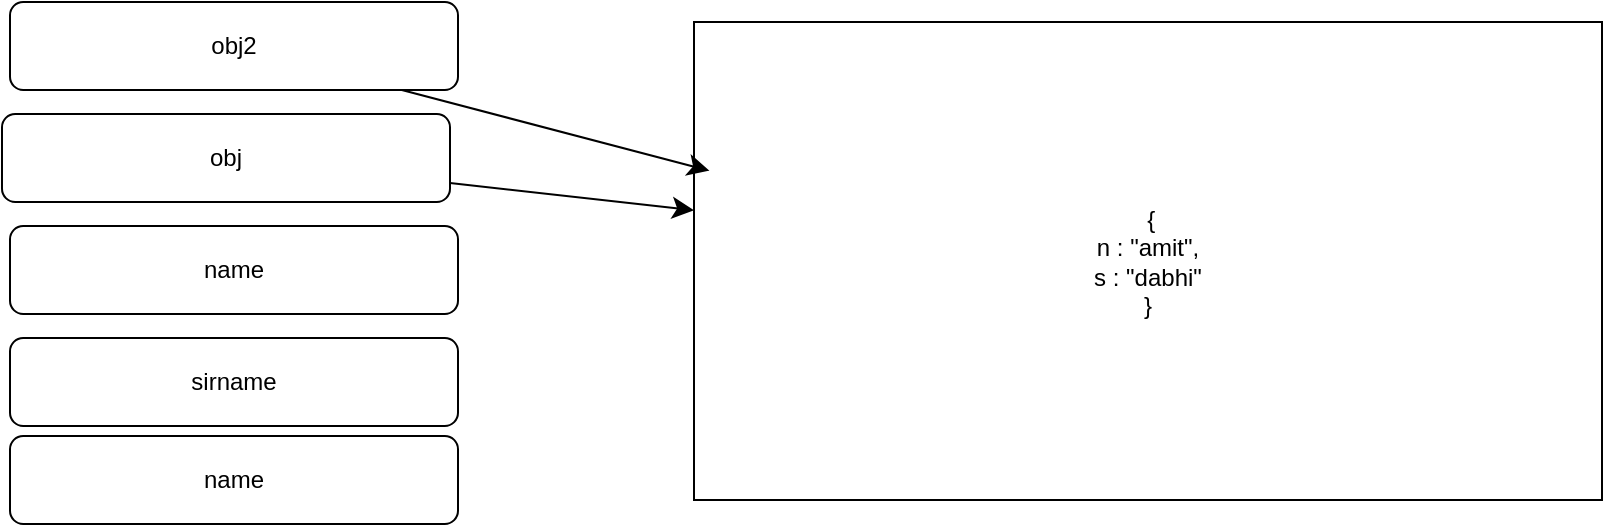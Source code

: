 <mxfile version="26.0.11">
  <diagram name="Page-1" id="R1AsxXeLLhkw2k7mWS6t">
    <mxGraphModel dx="1251" dy="1326" grid="0" gridSize="10" guides="1" tooltips="1" connect="1" arrows="1" fold="1" page="0" pageScale="1" pageWidth="827" pageHeight="1169" math="0" shadow="0">
      <root>
        <mxCell id="0" />
        <mxCell id="1" parent="0" />
        <mxCell id="LY7y2jXX47EtNop1Xu4J-3" value="sirname" style="rounded=1;whiteSpace=wrap;html=1;" vertex="1" parent="1">
          <mxGeometry x="-223" y="46" width="224" height="44" as="geometry" />
        </mxCell>
        <mxCell id="LY7y2jXX47EtNop1Xu4J-4" value="name" style="rounded=1;whiteSpace=wrap;html=1;" vertex="1" parent="1">
          <mxGeometry x="-223" y="95" width="224" height="44" as="geometry" />
        </mxCell>
        <mxCell id="LY7y2jXX47EtNop1Xu4J-5" value="&amp;nbsp;{&lt;div&gt;n : &quot;amit&quot;,&lt;/div&gt;&lt;div&gt;s : &quot;dabhi&quot;&lt;/div&gt;&lt;div&gt;}&lt;/div&gt;" style="rounded=0;whiteSpace=wrap;html=1;" vertex="1" parent="1">
          <mxGeometry x="119" y="-112" width="454" height="239" as="geometry" />
        </mxCell>
        <mxCell id="LY7y2jXX47EtNop1Xu4J-6" value="name" style="rounded=1;whiteSpace=wrap;html=1;" vertex="1" parent="1">
          <mxGeometry x="-223" y="-10" width="224" height="44" as="geometry" />
        </mxCell>
        <mxCell id="LY7y2jXX47EtNop1Xu4J-11" style="edgeStyle=none;curved=1;rounded=0;orthogonalLoop=1;jettySize=auto;html=1;fontSize=12;startSize=8;endSize=8;" edge="1" parent="1" source="LY7y2jXX47EtNop1Xu4J-10" target="LY7y2jXX47EtNop1Xu4J-5">
          <mxGeometry relative="1" as="geometry" />
        </mxCell>
        <mxCell id="LY7y2jXX47EtNop1Xu4J-10" value="obj" style="rounded=1;whiteSpace=wrap;html=1;" vertex="1" parent="1">
          <mxGeometry x="-227" y="-66" width="224" height="44" as="geometry" />
        </mxCell>
        <mxCell id="LY7y2jXX47EtNop1Xu4J-12" value="obj2" style="rounded=1;whiteSpace=wrap;html=1;" vertex="1" parent="1">
          <mxGeometry x="-223" y="-122" width="224" height="44" as="geometry" />
        </mxCell>
        <mxCell id="LY7y2jXX47EtNop1Xu4J-13" style="edgeStyle=none;curved=1;rounded=0;orthogonalLoop=1;jettySize=auto;html=1;entryX=0.017;entryY=0.311;entryDx=0;entryDy=0;entryPerimeter=0;fontSize=12;startSize=8;endSize=8;" edge="1" parent="1" source="LY7y2jXX47EtNop1Xu4J-12" target="LY7y2jXX47EtNop1Xu4J-5">
          <mxGeometry relative="1" as="geometry" />
        </mxCell>
      </root>
    </mxGraphModel>
  </diagram>
</mxfile>
